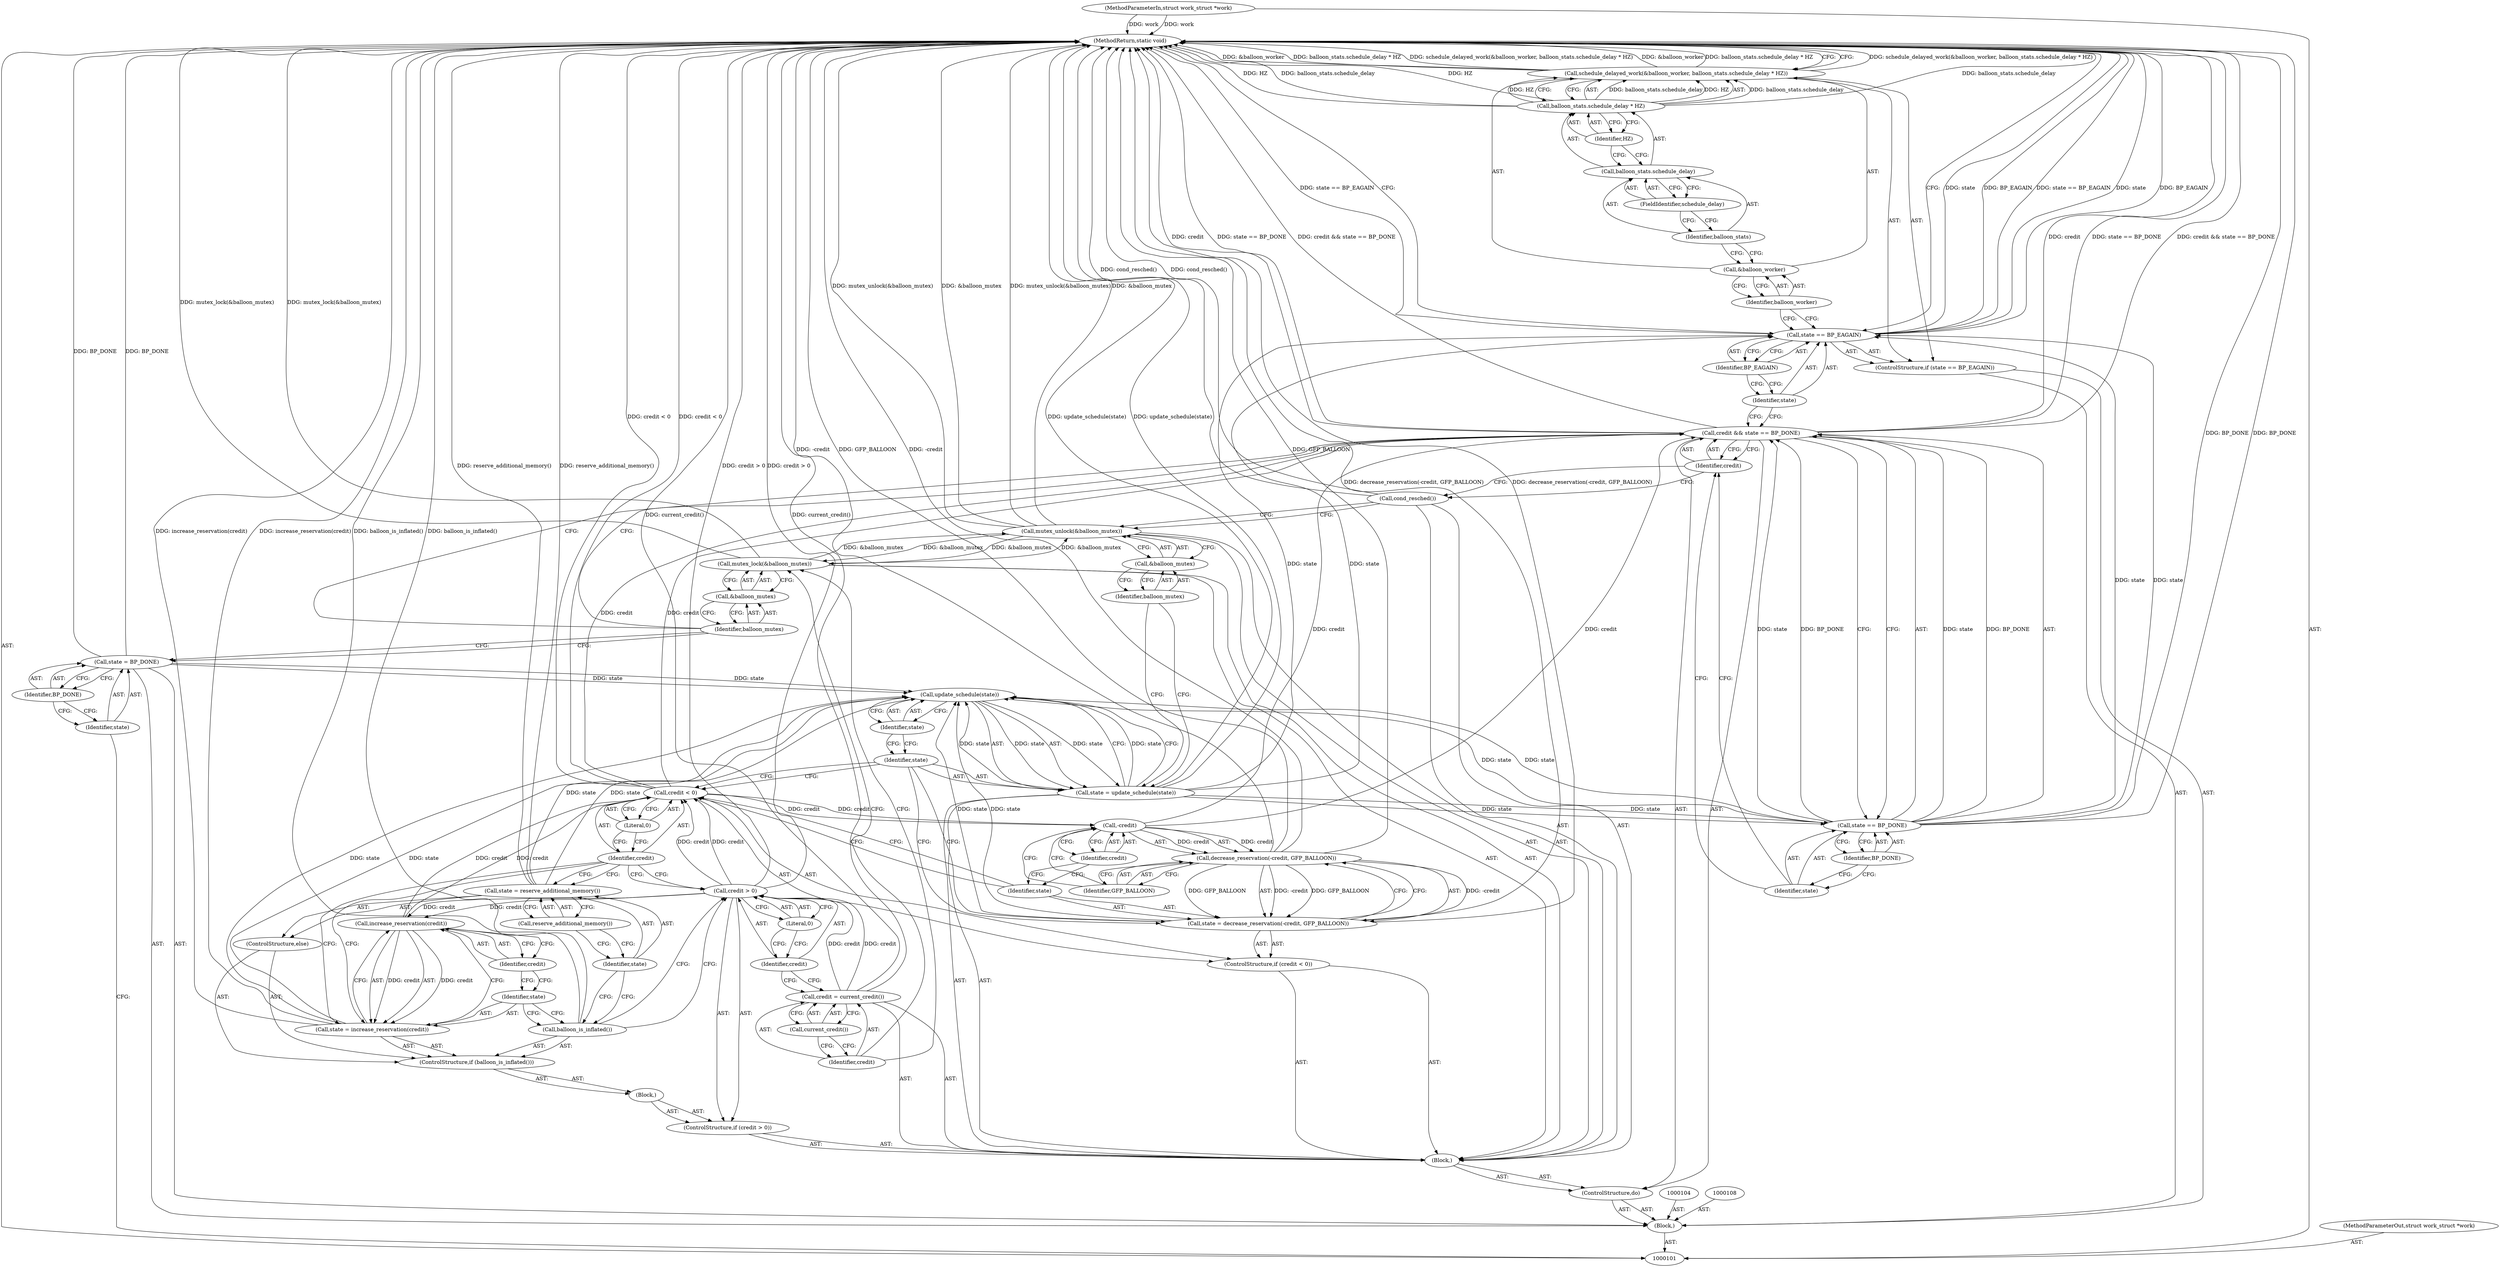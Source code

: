 digraph "1_linux_6ef36ab967c71690ebe7e5ef997a8be4da3bc844_1" {
"1000167" [label="(MethodReturn,static void)"];
"1000102" [label="(MethodParameterIn,struct work_struct *work)"];
"1000257" [label="(MethodParameterOut,struct work_struct *work)"];
"1000116" [label="(Call,current_credit())"];
"1000114" [label="(Call,credit = current_credit())"];
"1000115" [label="(Identifier,credit)"];
"1000120" [label="(Literal,0)"];
"1000121" [label="(Block,)"];
"1000117" [label="(ControlStructure,if (credit > 0))"];
"1000118" [label="(Call,credit > 0)"];
"1000119" [label="(Identifier,credit)"];
"1000122" [label="(ControlStructure,if (balloon_is_inflated()))"];
"1000123" [label="(Call,balloon_is_inflated())"];
"1000126" [label="(Call,increase_reservation(credit))"];
"1000127" [label="(Identifier,credit)"];
"1000124" [label="(Call,state = increase_reservation(credit))"];
"1000125" [label="(Identifier,state)"];
"1000128" [label="(ControlStructure,else)"];
"1000131" [label="(Call,reserve_additional_memory())"];
"1000129" [label="(Call,state = reserve_additional_memory())"];
"1000130" [label="(Identifier,state)"];
"1000135" [label="(Literal,0)"];
"1000132" [label="(ControlStructure,if (credit < 0))"];
"1000133" [label="(Call,credit < 0)"];
"1000134" [label="(Identifier,credit)"];
"1000103" [label="(Block,)"];
"1000138" [label="(Call,decrease_reservation(-credit, GFP_BALLOON))"];
"1000136" [label="(Call,state = decrease_reservation(-credit, GFP_BALLOON))"];
"1000137" [label="(Identifier,state)"];
"1000139" [label="(Call,-credit)"];
"1000140" [label="(Identifier,credit)"];
"1000141" [label="(Identifier,GFP_BALLOON)"];
"1000144" [label="(Call,update_schedule(state))"];
"1000145" [label="(Identifier,state)"];
"1000142" [label="(Call,state = update_schedule(state))"];
"1000143" [label="(Identifier,state)"];
"1000147" [label="(Call,&balloon_mutex)"];
"1000148" [label="(Identifier,balloon_mutex)"];
"1000146" [label="(Call,mutex_unlock(&balloon_mutex))"];
"1000149" [label="(Call,cond_resched())"];
"1000150" [label="(Call,credit && state == BP_DONE)"];
"1000151" [label="(Identifier,credit)"];
"1000152" [label="(Call,state == BP_DONE)"];
"1000153" [label="(Identifier,state)"];
"1000154" [label="(Identifier,BP_DONE)"];
"1000105" [label="(Call,state = BP_DONE)"];
"1000106" [label="(Identifier,state)"];
"1000107" [label="(Identifier,BP_DONE)"];
"1000155" [label="(ControlStructure,if (state == BP_EAGAIN))"];
"1000158" [label="(Identifier,BP_EAGAIN)"];
"1000156" [label="(Call,state == BP_EAGAIN)"];
"1000157" [label="(Identifier,state)"];
"1000159" [label="(Call,schedule_delayed_work(&balloon_worker, balloon_stats.schedule_delay * HZ))"];
"1000160" [label="(Call,&balloon_worker)"];
"1000161" [label="(Identifier,balloon_worker)"];
"1000162" [label="(Call,balloon_stats.schedule_delay * HZ)"];
"1000163" [label="(Call,balloon_stats.schedule_delay)"];
"1000164" [label="(Identifier,balloon_stats)"];
"1000165" [label="(FieldIdentifier,schedule_delay)"];
"1000166" [label="(Identifier,HZ)"];
"1000109" [label="(ControlStructure,do)"];
"1000110" [label="(Block,)"];
"1000112" [label="(Call,&balloon_mutex)"];
"1000113" [label="(Identifier,balloon_mutex)"];
"1000111" [label="(Call,mutex_lock(&balloon_mutex))"];
"1000167" -> "1000101"  [label="AST: "];
"1000167" -> "1000159"  [label="CFG: "];
"1000167" -> "1000156"  [label="CFG: "];
"1000159" -> "1000167"  [label="DDG: schedule_delayed_work(&balloon_worker, balloon_stats.schedule_delay * HZ)"];
"1000159" -> "1000167"  [label="DDG: &balloon_worker"];
"1000159" -> "1000167"  [label="DDG: balloon_stats.schedule_delay * HZ"];
"1000124" -> "1000167"  [label="DDG: increase_reservation(credit)"];
"1000156" -> "1000167"  [label="DDG: state"];
"1000156" -> "1000167"  [label="DDG: BP_EAGAIN"];
"1000156" -> "1000167"  [label="DDG: state == BP_EAGAIN"];
"1000149" -> "1000167"  [label="DDG: cond_resched()"];
"1000118" -> "1000167"  [label="DDG: credit > 0"];
"1000152" -> "1000167"  [label="DDG: BP_DONE"];
"1000150" -> "1000167"  [label="DDG: credit && state == BP_DONE"];
"1000150" -> "1000167"  [label="DDG: credit"];
"1000150" -> "1000167"  [label="DDG: state == BP_DONE"];
"1000105" -> "1000167"  [label="DDG: BP_DONE"];
"1000123" -> "1000167"  [label="DDG: balloon_is_inflated()"];
"1000138" -> "1000167"  [label="DDG: GFP_BALLOON"];
"1000138" -> "1000167"  [label="DDG: -credit"];
"1000162" -> "1000167"  [label="DDG: HZ"];
"1000162" -> "1000167"  [label="DDG: balloon_stats.schedule_delay"];
"1000142" -> "1000167"  [label="DDG: update_schedule(state)"];
"1000133" -> "1000167"  [label="DDG: credit < 0"];
"1000102" -> "1000167"  [label="DDG: work"];
"1000136" -> "1000167"  [label="DDG: decrease_reservation(-credit, GFP_BALLOON)"];
"1000146" -> "1000167"  [label="DDG: mutex_unlock(&balloon_mutex)"];
"1000146" -> "1000167"  [label="DDG: &balloon_mutex"];
"1000111" -> "1000167"  [label="DDG: mutex_lock(&balloon_mutex)"];
"1000114" -> "1000167"  [label="DDG: current_credit()"];
"1000129" -> "1000167"  [label="DDG: reserve_additional_memory()"];
"1000102" -> "1000101"  [label="AST: "];
"1000102" -> "1000167"  [label="DDG: work"];
"1000257" -> "1000101"  [label="AST: "];
"1000116" -> "1000114"  [label="AST: "];
"1000116" -> "1000115"  [label="CFG: "];
"1000114" -> "1000116"  [label="CFG: "];
"1000114" -> "1000110"  [label="AST: "];
"1000114" -> "1000116"  [label="CFG: "];
"1000115" -> "1000114"  [label="AST: "];
"1000116" -> "1000114"  [label="AST: "];
"1000119" -> "1000114"  [label="CFG: "];
"1000114" -> "1000167"  [label="DDG: current_credit()"];
"1000114" -> "1000118"  [label="DDG: credit"];
"1000115" -> "1000114"  [label="AST: "];
"1000115" -> "1000111"  [label="CFG: "];
"1000116" -> "1000115"  [label="CFG: "];
"1000120" -> "1000118"  [label="AST: "];
"1000120" -> "1000119"  [label="CFG: "];
"1000118" -> "1000120"  [label="CFG: "];
"1000121" -> "1000117"  [label="AST: "];
"1000122" -> "1000121"  [label="AST: "];
"1000117" -> "1000110"  [label="AST: "];
"1000118" -> "1000117"  [label="AST: "];
"1000121" -> "1000117"  [label="AST: "];
"1000118" -> "1000117"  [label="AST: "];
"1000118" -> "1000120"  [label="CFG: "];
"1000119" -> "1000118"  [label="AST: "];
"1000120" -> "1000118"  [label="AST: "];
"1000123" -> "1000118"  [label="CFG: "];
"1000134" -> "1000118"  [label="CFG: "];
"1000118" -> "1000167"  [label="DDG: credit > 0"];
"1000114" -> "1000118"  [label="DDG: credit"];
"1000118" -> "1000126"  [label="DDG: credit"];
"1000118" -> "1000133"  [label="DDG: credit"];
"1000119" -> "1000118"  [label="AST: "];
"1000119" -> "1000114"  [label="CFG: "];
"1000120" -> "1000119"  [label="CFG: "];
"1000122" -> "1000121"  [label="AST: "];
"1000123" -> "1000122"  [label="AST: "];
"1000124" -> "1000122"  [label="AST: "];
"1000128" -> "1000122"  [label="AST: "];
"1000123" -> "1000122"  [label="AST: "];
"1000123" -> "1000118"  [label="CFG: "];
"1000125" -> "1000123"  [label="CFG: "];
"1000130" -> "1000123"  [label="CFG: "];
"1000123" -> "1000167"  [label="DDG: balloon_is_inflated()"];
"1000126" -> "1000124"  [label="AST: "];
"1000126" -> "1000127"  [label="CFG: "];
"1000127" -> "1000126"  [label="AST: "];
"1000124" -> "1000126"  [label="CFG: "];
"1000126" -> "1000124"  [label="DDG: credit"];
"1000118" -> "1000126"  [label="DDG: credit"];
"1000126" -> "1000133"  [label="DDG: credit"];
"1000127" -> "1000126"  [label="AST: "];
"1000127" -> "1000125"  [label="CFG: "];
"1000126" -> "1000127"  [label="CFG: "];
"1000124" -> "1000122"  [label="AST: "];
"1000124" -> "1000126"  [label="CFG: "];
"1000125" -> "1000124"  [label="AST: "];
"1000126" -> "1000124"  [label="AST: "];
"1000134" -> "1000124"  [label="CFG: "];
"1000124" -> "1000167"  [label="DDG: increase_reservation(credit)"];
"1000126" -> "1000124"  [label="DDG: credit"];
"1000124" -> "1000144"  [label="DDG: state"];
"1000125" -> "1000124"  [label="AST: "];
"1000125" -> "1000123"  [label="CFG: "];
"1000127" -> "1000125"  [label="CFG: "];
"1000128" -> "1000122"  [label="AST: "];
"1000129" -> "1000128"  [label="AST: "];
"1000131" -> "1000129"  [label="AST: "];
"1000131" -> "1000130"  [label="CFG: "];
"1000129" -> "1000131"  [label="CFG: "];
"1000129" -> "1000128"  [label="AST: "];
"1000129" -> "1000131"  [label="CFG: "];
"1000130" -> "1000129"  [label="AST: "];
"1000131" -> "1000129"  [label="AST: "];
"1000134" -> "1000129"  [label="CFG: "];
"1000129" -> "1000167"  [label="DDG: reserve_additional_memory()"];
"1000129" -> "1000144"  [label="DDG: state"];
"1000130" -> "1000129"  [label="AST: "];
"1000130" -> "1000123"  [label="CFG: "];
"1000131" -> "1000130"  [label="CFG: "];
"1000135" -> "1000133"  [label="AST: "];
"1000135" -> "1000134"  [label="CFG: "];
"1000133" -> "1000135"  [label="CFG: "];
"1000132" -> "1000110"  [label="AST: "];
"1000133" -> "1000132"  [label="AST: "];
"1000136" -> "1000132"  [label="AST: "];
"1000133" -> "1000132"  [label="AST: "];
"1000133" -> "1000135"  [label="CFG: "];
"1000134" -> "1000133"  [label="AST: "];
"1000135" -> "1000133"  [label="AST: "];
"1000137" -> "1000133"  [label="CFG: "];
"1000143" -> "1000133"  [label="CFG: "];
"1000133" -> "1000167"  [label="DDG: credit < 0"];
"1000126" -> "1000133"  [label="DDG: credit"];
"1000118" -> "1000133"  [label="DDG: credit"];
"1000133" -> "1000139"  [label="DDG: credit"];
"1000133" -> "1000150"  [label="DDG: credit"];
"1000134" -> "1000133"  [label="AST: "];
"1000134" -> "1000124"  [label="CFG: "];
"1000134" -> "1000129"  [label="CFG: "];
"1000134" -> "1000118"  [label="CFG: "];
"1000135" -> "1000134"  [label="CFG: "];
"1000103" -> "1000101"  [label="AST: "];
"1000104" -> "1000103"  [label="AST: "];
"1000105" -> "1000103"  [label="AST: "];
"1000108" -> "1000103"  [label="AST: "];
"1000109" -> "1000103"  [label="AST: "];
"1000155" -> "1000103"  [label="AST: "];
"1000138" -> "1000136"  [label="AST: "];
"1000138" -> "1000141"  [label="CFG: "];
"1000139" -> "1000138"  [label="AST: "];
"1000141" -> "1000138"  [label="AST: "];
"1000136" -> "1000138"  [label="CFG: "];
"1000138" -> "1000167"  [label="DDG: GFP_BALLOON"];
"1000138" -> "1000167"  [label="DDG: -credit"];
"1000138" -> "1000136"  [label="DDG: -credit"];
"1000138" -> "1000136"  [label="DDG: GFP_BALLOON"];
"1000139" -> "1000138"  [label="DDG: credit"];
"1000136" -> "1000132"  [label="AST: "];
"1000136" -> "1000138"  [label="CFG: "];
"1000137" -> "1000136"  [label="AST: "];
"1000138" -> "1000136"  [label="AST: "];
"1000143" -> "1000136"  [label="CFG: "];
"1000136" -> "1000167"  [label="DDG: decrease_reservation(-credit, GFP_BALLOON)"];
"1000138" -> "1000136"  [label="DDG: -credit"];
"1000138" -> "1000136"  [label="DDG: GFP_BALLOON"];
"1000136" -> "1000144"  [label="DDG: state"];
"1000137" -> "1000136"  [label="AST: "];
"1000137" -> "1000133"  [label="CFG: "];
"1000140" -> "1000137"  [label="CFG: "];
"1000139" -> "1000138"  [label="AST: "];
"1000139" -> "1000140"  [label="CFG: "];
"1000140" -> "1000139"  [label="AST: "];
"1000141" -> "1000139"  [label="CFG: "];
"1000139" -> "1000138"  [label="DDG: credit"];
"1000133" -> "1000139"  [label="DDG: credit"];
"1000139" -> "1000150"  [label="DDG: credit"];
"1000140" -> "1000139"  [label="AST: "];
"1000140" -> "1000137"  [label="CFG: "];
"1000139" -> "1000140"  [label="CFG: "];
"1000141" -> "1000138"  [label="AST: "];
"1000141" -> "1000139"  [label="CFG: "];
"1000138" -> "1000141"  [label="CFG: "];
"1000144" -> "1000142"  [label="AST: "];
"1000144" -> "1000145"  [label="CFG: "];
"1000145" -> "1000144"  [label="AST: "];
"1000142" -> "1000144"  [label="CFG: "];
"1000144" -> "1000142"  [label="DDG: state"];
"1000129" -> "1000144"  [label="DDG: state"];
"1000124" -> "1000144"  [label="DDG: state"];
"1000152" -> "1000144"  [label="DDG: state"];
"1000142" -> "1000144"  [label="DDG: state"];
"1000136" -> "1000144"  [label="DDG: state"];
"1000105" -> "1000144"  [label="DDG: state"];
"1000145" -> "1000144"  [label="AST: "];
"1000145" -> "1000143"  [label="CFG: "];
"1000144" -> "1000145"  [label="CFG: "];
"1000142" -> "1000110"  [label="AST: "];
"1000142" -> "1000144"  [label="CFG: "];
"1000143" -> "1000142"  [label="AST: "];
"1000144" -> "1000142"  [label="AST: "];
"1000148" -> "1000142"  [label="CFG: "];
"1000142" -> "1000167"  [label="DDG: update_schedule(state)"];
"1000144" -> "1000142"  [label="DDG: state"];
"1000142" -> "1000144"  [label="DDG: state"];
"1000142" -> "1000152"  [label="DDG: state"];
"1000142" -> "1000156"  [label="DDG: state"];
"1000143" -> "1000142"  [label="AST: "];
"1000143" -> "1000136"  [label="CFG: "];
"1000143" -> "1000133"  [label="CFG: "];
"1000145" -> "1000143"  [label="CFG: "];
"1000147" -> "1000146"  [label="AST: "];
"1000147" -> "1000148"  [label="CFG: "];
"1000148" -> "1000147"  [label="AST: "];
"1000146" -> "1000147"  [label="CFG: "];
"1000148" -> "1000147"  [label="AST: "];
"1000148" -> "1000142"  [label="CFG: "];
"1000147" -> "1000148"  [label="CFG: "];
"1000146" -> "1000110"  [label="AST: "];
"1000146" -> "1000147"  [label="CFG: "];
"1000147" -> "1000146"  [label="AST: "];
"1000149" -> "1000146"  [label="CFG: "];
"1000146" -> "1000167"  [label="DDG: mutex_unlock(&balloon_mutex)"];
"1000146" -> "1000167"  [label="DDG: &balloon_mutex"];
"1000146" -> "1000111"  [label="DDG: &balloon_mutex"];
"1000111" -> "1000146"  [label="DDG: &balloon_mutex"];
"1000149" -> "1000110"  [label="AST: "];
"1000149" -> "1000146"  [label="CFG: "];
"1000151" -> "1000149"  [label="CFG: "];
"1000149" -> "1000167"  [label="DDG: cond_resched()"];
"1000150" -> "1000109"  [label="AST: "];
"1000150" -> "1000151"  [label="CFG: "];
"1000150" -> "1000152"  [label="CFG: "];
"1000151" -> "1000150"  [label="AST: "];
"1000152" -> "1000150"  [label="AST: "];
"1000113" -> "1000150"  [label="CFG: "];
"1000157" -> "1000150"  [label="CFG: "];
"1000150" -> "1000167"  [label="DDG: credit && state == BP_DONE"];
"1000150" -> "1000167"  [label="DDG: credit"];
"1000150" -> "1000167"  [label="DDG: state == BP_DONE"];
"1000139" -> "1000150"  [label="DDG: credit"];
"1000133" -> "1000150"  [label="DDG: credit"];
"1000152" -> "1000150"  [label="DDG: state"];
"1000152" -> "1000150"  [label="DDG: BP_DONE"];
"1000151" -> "1000150"  [label="AST: "];
"1000151" -> "1000149"  [label="CFG: "];
"1000153" -> "1000151"  [label="CFG: "];
"1000150" -> "1000151"  [label="CFG: "];
"1000152" -> "1000150"  [label="AST: "];
"1000152" -> "1000154"  [label="CFG: "];
"1000153" -> "1000152"  [label="AST: "];
"1000154" -> "1000152"  [label="AST: "];
"1000150" -> "1000152"  [label="CFG: "];
"1000152" -> "1000167"  [label="DDG: BP_DONE"];
"1000152" -> "1000144"  [label="DDG: state"];
"1000152" -> "1000150"  [label="DDG: state"];
"1000152" -> "1000150"  [label="DDG: BP_DONE"];
"1000142" -> "1000152"  [label="DDG: state"];
"1000152" -> "1000156"  [label="DDG: state"];
"1000153" -> "1000152"  [label="AST: "];
"1000153" -> "1000151"  [label="CFG: "];
"1000154" -> "1000153"  [label="CFG: "];
"1000154" -> "1000152"  [label="AST: "];
"1000154" -> "1000153"  [label="CFG: "];
"1000152" -> "1000154"  [label="CFG: "];
"1000105" -> "1000103"  [label="AST: "];
"1000105" -> "1000107"  [label="CFG: "];
"1000106" -> "1000105"  [label="AST: "];
"1000107" -> "1000105"  [label="AST: "];
"1000113" -> "1000105"  [label="CFG: "];
"1000105" -> "1000167"  [label="DDG: BP_DONE"];
"1000105" -> "1000144"  [label="DDG: state"];
"1000106" -> "1000105"  [label="AST: "];
"1000106" -> "1000101"  [label="CFG: "];
"1000107" -> "1000106"  [label="CFG: "];
"1000107" -> "1000105"  [label="AST: "];
"1000107" -> "1000106"  [label="CFG: "];
"1000105" -> "1000107"  [label="CFG: "];
"1000155" -> "1000103"  [label="AST: "];
"1000156" -> "1000155"  [label="AST: "];
"1000159" -> "1000155"  [label="AST: "];
"1000158" -> "1000156"  [label="AST: "];
"1000158" -> "1000157"  [label="CFG: "];
"1000156" -> "1000158"  [label="CFG: "];
"1000156" -> "1000155"  [label="AST: "];
"1000156" -> "1000158"  [label="CFG: "];
"1000157" -> "1000156"  [label="AST: "];
"1000158" -> "1000156"  [label="AST: "];
"1000161" -> "1000156"  [label="CFG: "];
"1000167" -> "1000156"  [label="CFG: "];
"1000156" -> "1000167"  [label="DDG: state"];
"1000156" -> "1000167"  [label="DDG: BP_EAGAIN"];
"1000156" -> "1000167"  [label="DDG: state == BP_EAGAIN"];
"1000152" -> "1000156"  [label="DDG: state"];
"1000142" -> "1000156"  [label="DDG: state"];
"1000157" -> "1000156"  [label="AST: "];
"1000157" -> "1000150"  [label="CFG: "];
"1000158" -> "1000157"  [label="CFG: "];
"1000159" -> "1000155"  [label="AST: "];
"1000159" -> "1000162"  [label="CFG: "];
"1000160" -> "1000159"  [label="AST: "];
"1000162" -> "1000159"  [label="AST: "];
"1000167" -> "1000159"  [label="CFG: "];
"1000159" -> "1000167"  [label="DDG: schedule_delayed_work(&balloon_worker, balloon_stats.schedule_delay * HZ)"];
"1000159" -> "1000167"  [label="DDG: &balloon_worker"];
"1000159" -> "1000167"  [label="DDG: balloon_stats.schedule_delay * HZ"];
"1000162" -> "1000159"  [label="DDG: balloon_stats.schedule_delay"];
"1000162" -> "1000159"  [label="DDG: HZ"];
"1000160" -> "1000159"  [label="AST: "];
"1000160" -> "1000161"  [label="CFG: "];
"1000161" -> "1000160"  [label="AST: "];
"1000164" -> "1000160"  [label="CFG: "];
"1000161" -> "1000160"  [label="AST: "];
"1000161" -> "1000156"  [label="CFG: "];
"1000160" -> "1000161"  [label="CFG: "];
"1000162" -> "1000159"  [label="AST: "];
"1000162" -> "1000166"  [label="CFG: "];
"1000163" -> "1000162"  [label="AST: "];
"1000166" -> "1000162"  [label="AST: "];
"1000159" -> "1000162"  [label="CFG: "];
"1000162" -> "1000167"  [label="DDG: HZ"];
"1000162" -> "1000167"  [label="DDG: balloon_stats.schedule_delay"];
"1000162" -> "1000159"  [label="DDG: balloon_stats.schedule_delay"];
"1000162" -> "1000159"  [label="DDG: HZ"];
"1000163" -> "1000162"  [label="AST: "];
"1000163" -> "1000165"  [label="CFG: "];
"1000164" -> "1000163"  [label="AST: "];
"1000165" -> "1000163"  [label="AST: "];
"1000166" -> "1000163"  [label="CFG: "];
"1000164" -> "1000163"  [label="AST: "];
"1000164" -> "1000160"  [label="CFG: "];
"1000165" -> "1000164"  [label="CFG: "];
"1000165" -> "1000163"  [label="AST: "];
"1000165" -> "1000164"  [label="CFG: "];
"1000163" -> "1000165"  [label="CFG: "];
"1000166" -> "1000162"  [label="AST: "];
"1000166" -> "1000163"  [label="CFG: "];
"1000162" -> "1000166"  [label="CFG: "];
"1000109" -> "1000103"  [label="AST: "];
"1000110" -> "1000109"  [label="AST: "];
"1000150" -> "1000109"  [label="AST: "];
"1000110" -> "1000109"  [label="AST: "];
"1000111" -> "1000110"  [label="AST: "];
"1000114" -> "1000110"  [label="AST: "];
"1000117" -> "1000110"  [label="AST: "];
"1000132" -> "1000110"  [label="AST: "];
"1000142" -> "1000110"  [label="AST: "];
"1000146" -> "1000110"  [label="AST: "];
"1000149" -> "1000110"  [label="AST: "];
"1000112" -> "1000111"  [label="AST: "];
"1000112" -> "1000113"  [label="CFG: "];
"1000113" -> "1000112"  [label="AST: "];
"1000111" -> "1000112"  [label="CFG: "];
"1000113" -> "1000112"  [label="AST: "];
"1000113" -> "1000150"  [label="CFG: "];
"1000113" -> "1000105"  [label="CFG: "];
"1000112" -> "1000113"  [label="CFG: "];
"1000111" -> "1000110"  [label="AST: "];
"1000111" -> "1000112"  [label="CFG: "];
"1000112" -> "1000111"  [label="AST: "];
"1000115" -> "1000111"  [label="CFG: "];
"1000111" -> "1000167"  [label="DDG: mutex_lock(&balloon_mutex)"];
"1000146" -> "1000111"  [label="DDG: &balloon_mutex"];
"1000111" -> "1000146"  [label="DDG: &balloon_mutex"];
}
